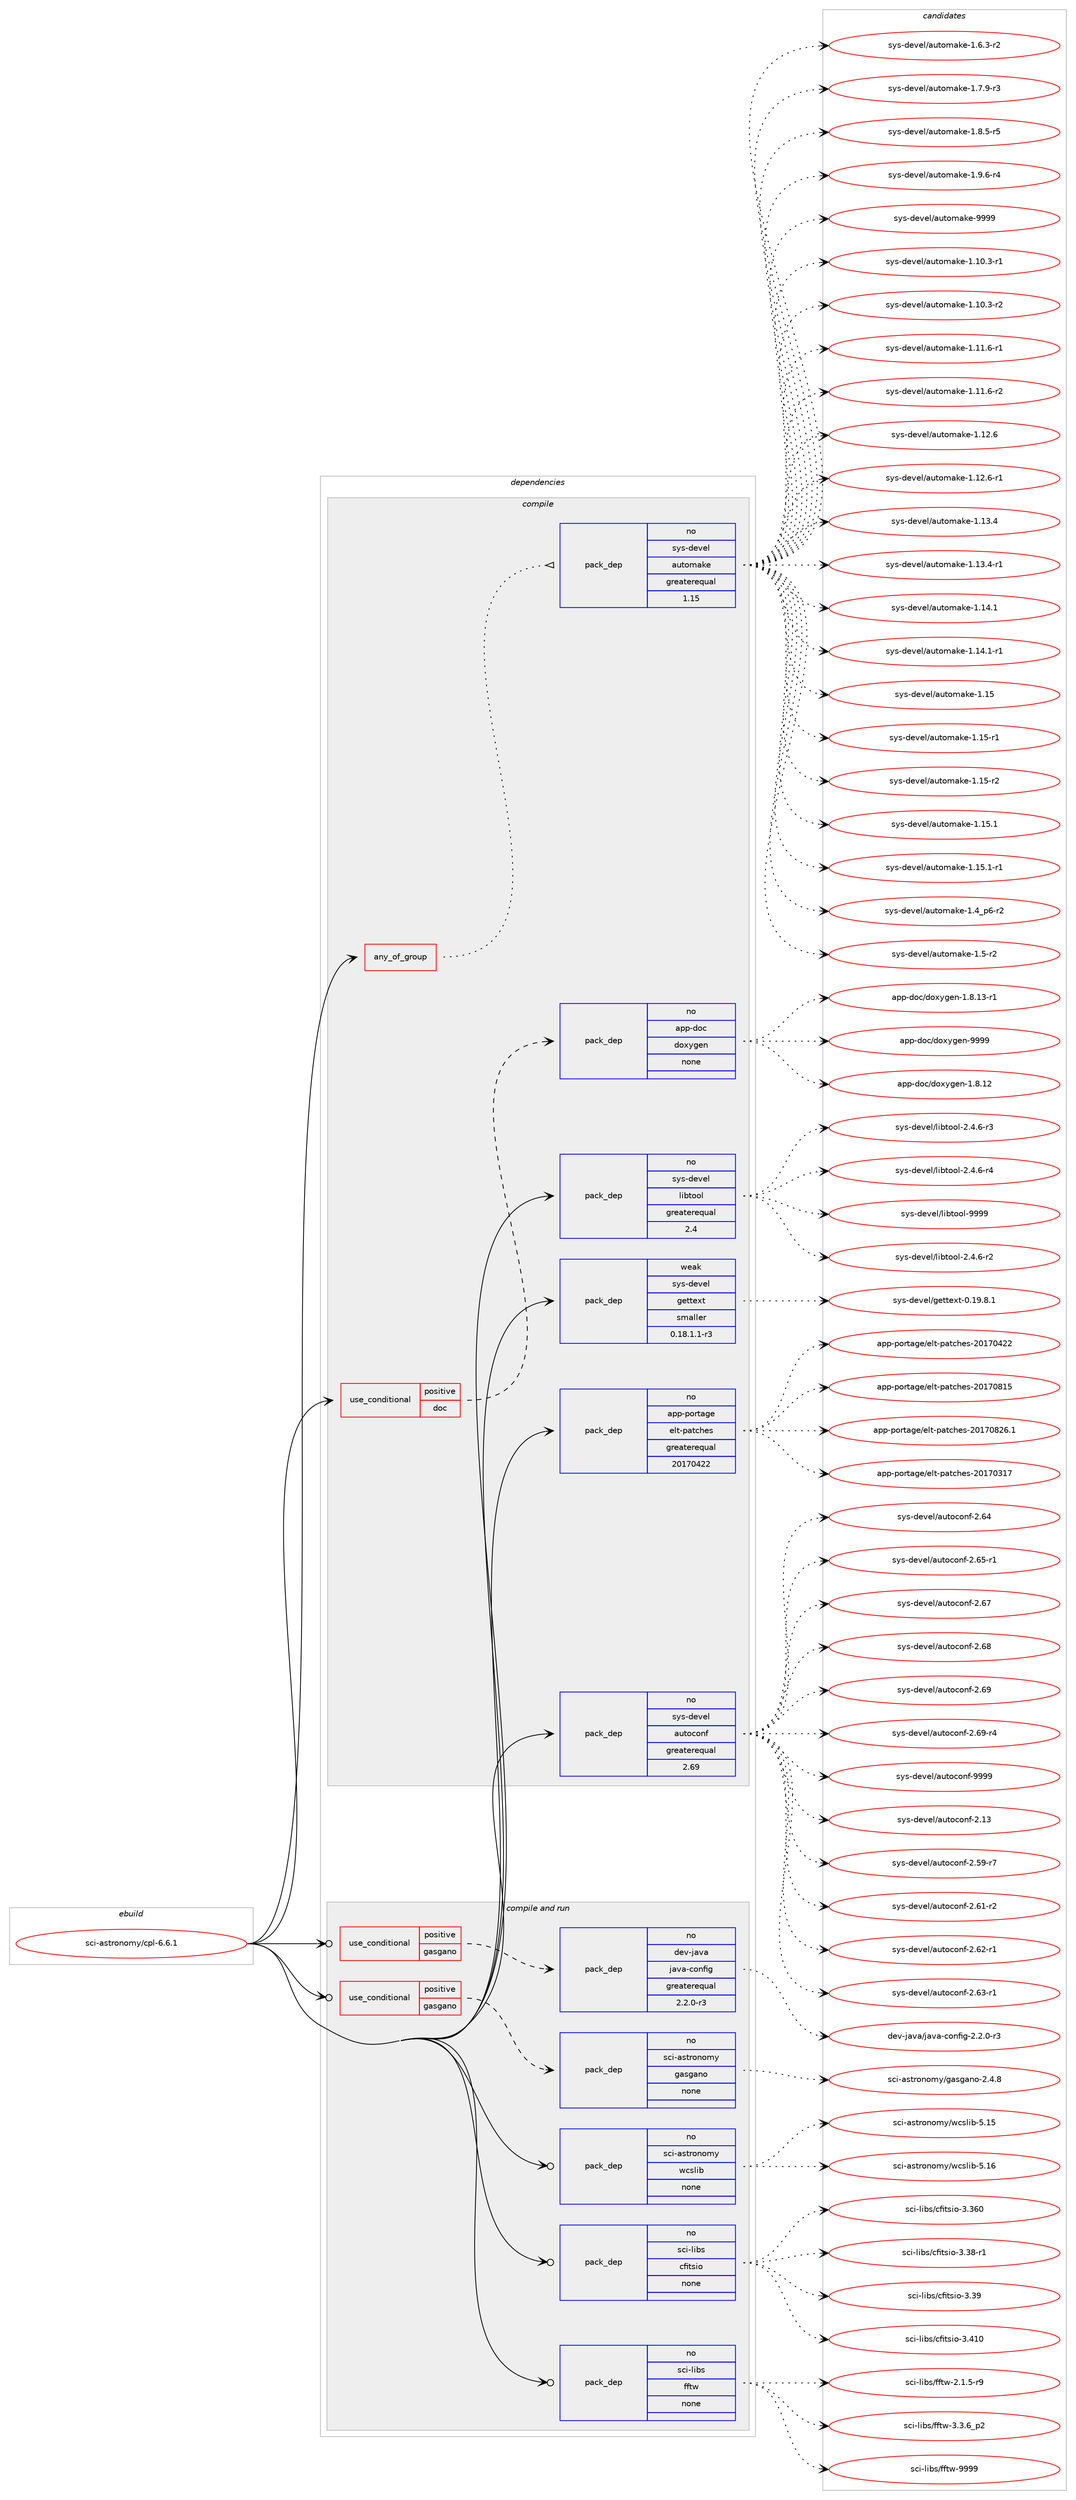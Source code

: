 digraph prolog {

# *************
# Graph options
# *************

newrank=true;
concentrate=true;
compound=true;
graph [rankdir=LR,fontname=Helvetica,fontsize=10,ranksep=1.5];#, ranksep=2.5, nodesep=0.2];
edge  [arrowhead=vee];
node  [fontname=Helvetica,fontsize=10];

# **********
# The ebuild
# **********

subgraph cluster_leftcol {
color=gray;
rank=same;
label=<<i>ebuild</i>>;
id [label="sci-astronomy/cpl-6.6.1", color=red, width=4, href="../sci-astronomy/cpl-6.6.1.svg"];
}

# ****************
# The dependencies
# ****************

subgraph cluster_midcol {
color=gray;
label=<<i>dependencies</i>>;
subgraph cluster_compile {
fillcolor="#eeeeee";
style=filled;
label=<<i>compile</i>>;
subgraph any7412 {
dependency443550 [label=<<TABLE BORDER="0" CELLBORDER="1" CELLSPACING="0" CELLPADDING="4"><TR><TD CELLPADDING="10">any_of_group</TD></TR></TABLE>>, shape=none, color=red];subgraph pack326763 {
dependency443551 [label=<<TABLE BORDER="0" CELLBORDER="1" CELLSPACING="0" CELLPADDING="4" WIDTH="220"><TR><TD ROWSPAN="6" CELLPADDING="30">pack_dep</TD></TR><TR><TD WIDTH="110">no</TD></TR><TR><TD>sys-devel</TD></TR><TR><TD>automake</TD></TR><TR><TD>greaterequal</TD></TR><TR><TD>1.15</TD></TR></TABLE>>, shape=none, color=blue];
}
dependency443550:e -> dependency443551:w [weight=20,style="dotted",arrowhead="oinv"];
}
id:e -> dependency443550:w [weight=20,style="solid",arrowhead="vee"];
subgraph cond109136 {
dependency443552 [label=<<TABLE BORDER="0" CELLBORDER="1" CELLSPACING="0" CELLPADDING="4"><TR><TD ROWSPAN="3" CELLPADDING="10">use_conditional</TD></TR><TR><TD>positive</TD></TR><TR><TD>doc</TD></TR></TABLE>>, shape=none, color=red];
subgraph pack326764 {
dependency443553 [label=<<TABLE BORDER="0" CELLBORDER="1" CELLSPACING="0" CELLPADDING="4" WIDTH="220"><TR><TD ROWSPAN="6" CELLPADDING="30">pack_dep</TD></TR><TR><TD WIDTH="110">no</TD></TR><TR><TD>app-doc</TD></TR><TR><TD>doxygen</TD></TR><TR><TD>none</TD></TR><TR><TD></TD></TR></TABLE>>, shape=none, color=blue];
}
dependency443552:e -> dependency443553:w [weight=20,style="dashed",arrowhead="vee"];
}
id:e -> dependency443552:w [weight=20,style="solid",arrowhead="vee"];
subgraph pack326765 {
dependency443554 [label=<<TABLE BORDER="0" CELLBORDER="1" CELLSPACING="0" CELLPADDING="4" WIDTH="220"><TR><TD ROWSPAN="6" CELLPADDING="30">pack_dep</TD></TR><TR><TD WIDTH="110">no</TD></TR><TR><TD>app-portage</TD></TR><TR><TD>elt-patches</TD></TR><TR><TD>greaterequal</TD></TR><TR><TD>20170422</TD></TR></TABLE>>, shape=none, color=blue];
}
id:e -> dependency443554:w [weight=20,style="solid",arrowhead="vee"];
subgraph pack326766 {
dependency443555 [label=<<TABLE BORDER="0" CELLBORDER="1" CELLSPACING="0" CELLPADDING="4" WIDTH="220"><TR><TD ROWSPAN="6" CELLPADDING="30">pack_dep</TD></TR><TR><TD WIDTH="110">no</TD></TR><TR><TD>sys-devel</TD></TR><TR><TD>autoconf</TD></TR><TR><TD>greaterequal</TD></TR><TR><TD>2.69</TD></TR></TABLE>>, shape=none, color=blue];
}
id:e -> dependency443555:w [weight=20,style="solid",arrowhead="vee"];
subgraph pack326767 {
dependency443556 [label=<<TABLE BORDER="0" CELLBORDER="1" CELLSPACING="0" CELLPADDING="4" WIDTH="220"><TR><TD ROWSPAN="6" CELLPADDING="30">pack_dep</TD></TR><TR><TD WIDTH="110">no</TD></TR><TR><TD>sys-devel</TD></TR><TR><TD>libtool</TD></TR><TR><TD>greaterequal</TD></TR><TR><TD>2.4</TD></TR></TABLE>>, shape=none, color=blue];
}
id:e -> dependency443556:w [weight=20,style="solid",arrowhead="vee"];
subgraph pack326768 {
dependency443557 [label=<<TABLE BORDER="0" CELLBORDER="1" CELLSPACING="0" CELLPADDING="4" WIDTH="220"><TR><TD ROWSPAN="6" CELLPADDING="30">pack_dep</TD></TR><TR><TD WIDTH="110">weak</TD></TR><TR><TD>sys-devel</TD></TR><TR><TD>gettext</TD></TR><TR><TD>smaller</TD></TR><TR><TD>0.18.1.1-r3</TD></TR></TABLE>>, shape=none, color=blue];
}
id:e -> dependency443557:w [weight=20,style="solid",arrowhead="vee"];
}
subgraph cluster_compileandrun {
fillcolor="#eeeeee";
style=filled;
label=<<i>compile and run</i>>;
subgraph cond109137 {
dependency443558 [label=<<TABLE BORDER="0" CELLBORDER="1" CELLSPACING="0" CELLPADDING="4"><TR><TD ROWSPAN="3" CELLPADDING="10">use_conditional</TD></TR><TR><TD>positive</TD></TR><TR><TD>gasgano</TD></TR></TABLE>>, shape=none, color=red];
subgraph pack326769 {
dependency443559 [label=<<TABLE BORDER="0" CELLBORDER="1" CELLSPACING="0" CELLPADDING="4" WIDTH="220"><TR><TD ROWSPAN="6" CELLPADDING="30">pack_dep</TD></TR><TR><TD WIDTH="110">no</TD></TR><TR><TD>dev-java</TD></TR><TR><TD>java-config</TD></TR><TR><TD>greaterequal</TD></TR><TR><TD>2.2.0-r3</TD></TR></TABLE>>, shape=none, color=blue];
}
dependency443558:e -> dependency443559:w [weight=20,style="dashed",arrowhead="vee"];
}
id:e -> dependency443558:w [weight=20,style="solid",arrowhead="odotvee"];
subgraph cond109138 {
dependency443560 [label=<<TABLE BORDER="0" CELLBORDER="1" CELLSPACING="0" CELLPADDING="4"><TR><TD ROWSPAN="3" CELLPADDING="10">use_conditional</TD></TR><TR><TD>positive</TD></TR><TR><TD>gasgano</TD></TR></TABLE>>, shape=none, color=red];
subgraph pack326770 {
dependency443561 [label=<<TABLE BORDER="0" CELLBORDER="1" CELLSPACING="0" CELLPADDING="4" WIDTH="220"><TR><TD ROWSPAN="6" CELLPADDING="30">pack_dep</TD></TR><TR><TD WIDTH="110">no</TD></TR><TR><TD>sci-astronomy</TD></TR><TR><TD>gasgano</TD></TR><TR><TD>none</TD></TR><TR><TD></TD></TR></TABLE>>, shape=none, color=blue];
}
dependency443560:e -> dependency443561:w [weight=20,style="dashed",arrowhead="vee"];
}
id:e -> dependency443560:w [weight=20,style="solid",arrowhead="odotvee"];
subgraph pack326771 {
dependency443562 [label=<<TABLE BORDER="0" CELLBORDER="1" CELLSPACING="0" CELLPADDING="4" WIDTH="220"><TR><TD ROWSPAN="6" CELLPADDING="30">pack_dep</TD></TR><TR><TD WIDTH="110">no</TD></TR><TR><TD>sci-astronomy</TD></TR><TR><TD>wcslib</TD></TR><TR><TD>none</TD></TR><TR><TD></TD></TR></TABLE>>, shape=none, color=blue];
}
id:e -> dependency443562:w [weight=20,style="solid",arrowhead="odotvee"];
subgraph pack326772 {
dependency443563 [label=<<TABLE BORDER="0" CELLBORDER="1" CELLSPACING="0" CELLPADDING="4" WIDTH="220"><TR><TD ROWSPAN="6" CELLPADDING="30">pack_dep</TD></TR><TR><TD WIDTH="110">no</TD></TR><TR><TD>sci-libs</TD></TR><TR><TD>cfitsio</TD></TR><TR><TD>none</TD></TR><TR><TD></TD></TR></TABLE>>, shape=none, color=blue];
}
id:e -> dependency443563:w [weight=20,style="solid",arrowhead="odotvee"];
subgraph pack326773 {
dependency443564 [label=<<TABLE BORDER="0" CELLBORDER="1" CELLSPACING="0" CELLPADDING="4" WIDTH="220"><TR><TD ROWSPAN="6" CELLPADDING="30">pack_dep</TD></TR><TR><TD WIDTH="110">no</TD></TR><TR><TD>sci-libs</TD></TR><TR><TD>fftw</TD></TR><TR><TD>none</TD></TR><TR><TD></TD></TR></TABLE>>, shape=none, color=blue];
}
id:e -> dependency443564:w [weight=20,style="solid",arrowhead="odotvee"];
}
subgraph cluster_run {
fillcolor="#eeeeee";
style=filled;
label=<<i>run</i>>;
}
}

# **************
# The candidates
# **************

subgraph cluster_choices {
rank=same;
color=gray;
label=<<i>candidates</i>>;

subgraph choice326763 {
color=black;
nodesep=1;
choice11512111545100101118101108479711711611110997107101454946494846514511449 [label="sys-devel/automake-1.10.3-r1", color=red, width=4,href="../sys-devel/automake-1.10.3-r1.svg"];
choice11512111545100101118101108479711711611110997107101454946494846514511450 [label="sys-devel/automake-1.10.3-r2", color=red, width=4,href="../sys-devel/automake-1.10.3-r2.svg"];
choice11512111545100101118101108479711711611110997107101454946494946544511449 [label="sys-devel/automake-1.11.6-r1", color=red, width=4,href="../sys-devel/automake-1.11.6-r1.svg"];
choice11512111545100101118101108479711711611110997107101454946494946544511450 [label="sys-devel/automake-1.11.6-r2", color=red, width=4,href="../sys-devel/automake-1.11.6-r2.svg"];
choice1151211154510010111810110847971171161111099710710145494649504654 [label="sys-devel/automake-1.12.6", color=red, width=4,href="../sys-devel/automake-1.12.6.svg"];
choice11512111545100101118101108479711711611110997107101454946495046544511449 [label="sys-devel/automake-1.12.6-r1", color=red, width=4,href="../sys-devel/automake-1.12.6-r1.svg"];
choice1151211154510010111810110847971171161111099710710145494649514652 [label="sys-devel/automake-1.13.4", color=red, width=4,href="../sys-devel/automake-1.13.4.svg"];
choice11512111545100101118101108479711711611110997107101454946495146524511449 [label="sys-devel/automake-1.13.4-r1", color=red, width=4,href="../sys-devel/automake-1.13.4-r1.svg"];
choice1151211154510010111810110847971171161111099710710145494649524649 [label="sys-devel/automake-1.14.1", color=red, width=4,href="../sys-devel/automake-1.14.1.svg"];
choice11512111545100101118101108479711711611110997107101454946495246494511449 [label="sys-devel/automake-1.14.1-r1", color=red, width=4,href="../sys-devel/automake-1.14.1-r1.svg"];
choice115121115451001011181011084797117116111109971071014549464953 [label="sys-devel/automake-1.15", color=red, width=4,href="../sys-devel/automake-1.15.svg"];
choice1151211154510010111810110847971171161111099710710145494649534511449 [label="sys-devel/automake-1.15-r1", color=red, width=4,href="../sys-devel/automake-1.15-r1.svg"];
choice1151211154510010111810110847971171161111099710710145494649534511450 [label="sys-devel/automake-1.15-r2", color=red, width=4,href="../sys-devel/automake-1.15-r2.svg"];
choice1151211154510010111810110847971171161111099710710145494649534649 [label="sys-devel/automake-1.15.1", color=red, width=4,href="../sys-devel/automake-1.15.1.svg"];
choice11512111545100101118101108479711711611110997107101454946495346494511449 [label="sys-devel/automake-1.15.1-r1", color=red, width=4,href="../sys-devel/automake-1.15.1-r1.svg"];
choice115121115451001011181011084797117116111109971071014549465295112544511450 [label="sys-devel/automake-1.4_p6-r2", color=red, width=4,href="../sys-devel/automake-1.4_p6-r2.svg"];
choice11512111545100101118101108479711711611110997107101454946534511450 [label="sys-devel/automake-1.5-r2", color=red, width=4,href="../sys-devel/automake-1.5-r2.svg"];
choice115121115451001011181011084797117116111109971071014549465446514511450 [label="sys-devel/automake-1.6.3-r2", color=red, width=4,href="../sys-devel/automake-1.6.3-r2.svg"];
choice115121115451001011181011084797117116111109971071014549465546574511451 [label="sys-devel/automake-1.7.9-r3", color=red, width=4,href="../sys-devel/automake-1.7.9-r3.svg"];
choice115121115451001011181011084797117116111109971071014549465646534511453 [label="sys-devel/automake-1.8.5-r5", color=red, width=4,href="../sys-devel/automake-1.8.5-r5.svg"];
choice115121115451001011181011084797117116111109971071014549465746544511452 [label="sys-devel/automake-1.9.6-r4", color=red, width=4,href="../sys-devel/automake-1.9.6-r4.svg"];
choice115121115451001011181011084797117116111109971071014557575757 [label="sys-devel/automake-9999", color=red, width=4,href="../sys-devel/automake-9999.svg"];
dependency443551:e -> choice11512111545100101118101108479711711611110997107101454946494846514511449:w [style=dotted,weight="100"];
dependency443551:e -> choice11512111545100101118101108479711711611110997107101454946494846514511450:w [style=dotted,weight="100"];
dependency443551:e -> choice11512111545100101118101108479711711611110997107101454946494946544511449:w [style=dotted,weight="100"];
dependency443551:e -> choice11512111545100101118101108479711711611110997107101454946494946544511450:w [style=dotted,weight="100"];
dependency443551:e -> choice1151211154510010111810110847971171161111099710710145494649504654:w [style=dotted,weight="100"];
dependency443551:e -> choice11512111545100101118101108479711711611110997107101454946495046544511449:w [style=dotted,weight="100"];
dependency443551:e -> choice1151211154510010111810110847971171161111099710710145494649514652:w [style=dotted,weight="100"];
dependency443551:e -> choice11512111545100101118101108479711711611110997107101454946495146524511449:w [style=dotted,weight="100"];
dependency443551:e -> choice1151211154510010111810110847971171161111099710710145494649524649:w [style=dotted,weight="100"];
dependency443551:e -> choice11512111545100101118101108479711711611110997107101454946495246494511449:w [style=dotted,weight="100"];
dependency443551:e -> choice115121115451001011181011084797117116111109971071014549464953:w [style=dotted,weight="100"];
dependency443551:e -> choice1151211154510010111810110847971171161111099710710145494649534511449:w [style=dotted,weight="100"];
dependency443551:e -> choice1151211154510010111810110847971171161111099710710145494649534511450:w [style=dotted,weight="100"];
dependency443551:e -> choice1151211154510010111810110847971171161111099710710145494649534649:w [style=dotted,weight="100"];
dependency443551:e -> choice11512111545100101118101108479711711611110997107101454946495346494511449:w [style=dotted,weight="100"];
dependency443551:e -> choice115121115451001011181011084797117116111109971071014549465295112544511450:w [style=dotted,weight="100"];
dependency443551:e -> choice11512111545100101118101108479711711611110997107101454946534511450:w [style=dotted,weight="100"];
dependency443551:e -> choice115121115451001011181011084797117116111109971071014549465446514511450:w [style=dotted,weight="100"];
dependency443551:e -> choice115121115451001011181011084797117116111109971071014549465546574511451:w [style=dotted,weight="100"];
dependency443551:e -> choice115121115451001011181011084797117116111109971071014549465646534511453:w [style=dotted,weight="100"];
dependency443551:e -> choice115121115451001011181011084797117116111109971071014549465746544511452:w [style=dotted,weight="100"];
dependency443551:e -> choice115121115451001011181011084797117116111109971071014557575757:w [style=dotted,weight="100"];
}
subgraph choice326764 {
color=black;
nodesep=1;
choice9711211245100111994710011112012110310111045494656464950 [label="app-doc/doxygen-1.8.12", color=red, width=4,href="../app-doc/doxygen-1.8.12.svg"];
choice97112112451001119947100111120121103101110454946564649514511449 [label="app-doc/doxygen-1.8.13-r1", color=red, width=4,href="../app-doc/doxygen-1.8.13-r1.svg"];
choice971121124510011199471001111201211031011104557575757 [label="app-doc/doxygen-9999", color=red, width=4,href="../app-doc/doxygen-9999.svg"];
dependency443553:e -> choice9711211245100111994710011112012110310111045494656464950:w [style=dotted,weight="100"];
dependency443553:e -> choice97112112451001119947100111120121103101110454946564649514511449:w [style=dotted,weight="100"];
dependency443553:e -> choice971121124510011199471001111201211031011104557575757:w [style=dotted,weight="100"];
}
subgraph choice326765 {
color=black;
nodesep=1;
choice97112112451121111141169710310147101108116451129711699104101115455048495548514955 [label="app-portage/elt-patches-20170317", color=red, width=4,href="../app-portage/elt-patches-20170317.svg"];
choice97112112451121111141169710310147101108116451129711699104101115455048495548525050 [label="app-portage/elt-patches-20170422", color=red, width=4,href="../app-portage/elt-patches-20170422.svg"];
choice97112112451121111141169710310147101108116451129711699104101115455048495548564953 [label="app-portage/elt-patches-20170815", color=red, width=4,href="../app-portage/elt-patches-20170815.svg"];
choice971121124511211111411697103101471011081164511297116991041011154550484955485650544649 [label="app-portage/elt-patches-20170826.1", color=red, width=4,href="../app-portage/elt-patches-20170826.1.svg"];
dependency443554:e -> choice97112112451121111141169710310147101108116451129711699104101115455048495548514955:w [style=dotted,weight="100"];
dependency443554:e -> choice97112112451121111141169710310147101108116451129711699104101115455048495548525050:w [style=dotted,weight="100"];
dependency443554:e -> choice97112112451121111141169710310147101108116451129711699104101115455048495548564953:w [style=dotted,weight="100"];
dependency443554:e -> choice971121124511211111411697103101471011081164511297116991041011154550484955485650544649:w [style=dotted,weight="100"];
}
subgraph choice326766 {
color=black;
nodesep=1;
choice115121115451001011181011084797117116111991111101024550464951 [label="sys-devel/autoconf-2.13", color=red, width=4,href="../sys-devel/autoconf-2.13.svg"];
choice1151211154510010111810110847971171161119911111010245504653574511455 [label="sys-devel/autoconf-2.59-r7", color=red, width=4,href="../sys-devel/autoconf-2.59-r7.svg"];
choice1151211154510010111810110847971171161119911111010245504654494511450 [label="sys-devel/autoconf-2.61-r2", color=red, width=4,href="../sys-devel/autoconf-2.61-r2.svg"];
choice1151211154510010111810110847971171161119911111010245504654504511449 [label="sys-devel/autoconf-2.62-r1", color=red, width=4,href="../sys-devel/autoconf-2.62-r1.svg"];
choice1151211154510010111810110847971171161119911111010245504654514511449 [label="sys-devel/autoconf-2.63-r1", color=red, width=4,href="../sys-devel/autoconf-2.63-r1.svg"];
choice115121115451001011181011084797117116111991111101024550465452 [label="sys-devel/autoconf-2.64", color=red, width=4,href="../sys-devel/autoconf-2.64.svg"];
choice1151211154510010111810110847971171161119911111010245504654534511449 [label="sys-devel/autoconf-2.65-r1", color=red, width=4,href="../sys-devel/autoconf-2.65-r1.svg"];
choice115121115451001011181011084797117116111991111101024550465455 [label="sys-devel/autoconf-2.67", color=red, width=4,href="../sys-devel/autoconf-2.67.svg"];
choice115121115451001011181011084797117116111991111101024550465456 [label="sys-devel/autoconf-2.68", color=red, width=4,href="../sys-devel/autoconf-2.68.svg"];
choice115121115451001011181011084797117116111991111101024550465457 [label="sys-devel/autoconf-2.69", color=red, width=4,href="../sys-devel/autoconf-2.69.svg"];
choice1151211154510010111810110847971171161119911111010245504654574511452 [label="sys-devel/autoconf-2.69-r4", color=red, width=4,href="../sys-devel/autoconf-2.69-r4.svg"];
choice115121115451001011181011084797117116111991111101024557575757 [label="sys-devel/autoconf-9999", color=red, width=4,href="../sys-devel/autoconf-9999.svg"];
dependency443555:e -> choice115121115451001011181011084797117116111991111101024550464951:w [style=dotted,weight="100"];
dependency443555:e -> choice1151211154510010111810110847971171161119911111010245504653574511455:w [style=dotted,weight="100"];
dependency443555:e -> choice1151211154510010111810110847971171161119911111010245504654494511450:w [style=dotted,weight="100"];
dependency443555:e -> choice1151211154510010111810110847971171161119911111010245504654504511449:w [style=dotted,weight="100"];
dependency443555:e -> choice1151211154510010111810110847971171161119911111010245504654514511449:w [style=dotted,weight="100"];
dependency443555:e -> choice115121115451001011181011084797117116111991111101024550465452:w [style=dotted,weight="100"];
dependency443555:e -> choice1151211154510010111810110847971171161119911111010245504654534511449:w [style=dotted,weight="100"];
dependency443555:e -> choice115121115451001011181011084797117116111991111101024550465455:w [style=dotted,weight="100"];
dependency443555:e -> choice115121115451001011181011084797117116111991111101024550465456:w [style=dotted,weight="100"];
dependency443555:e -> choice115121115451001011181011084797117116111991111101024550465457:w [style=dotted,weight="100"];
dependency443555:e -> choice1151211154510010111810110847971171161119911111010245504654574511452:w [style=dotted,weight="100"];
dependency443555:e -> choice115121115451001011181011084797117116111991111101024557575757:w [style=dotted,weight="100"];
}
subgraph choice326767 {
color=black;
nodesep=1;
choice1151211154510010111810110847108105981161111111084550465246544511450 [label="sys-devel/libtool-2.4.6-r2", color=red, width=4,href="../sys-devel/libtool-2.4.6-r2.svg"];
choice1151211154510010111810110847108105981161111111084550465246544511451 [label="sys-devel/libtool-2.4.6-r3", color=red, width=4,href="../sys-devel/libtool-2.4.6-r3.svg"];
choice1151211154510010111810110847108105981161111111084550465246544511452 [label="sys-devel/libtool-2.4.6-r4", color=red, width=4,href="../sys-devel/libtool-2.4.6-r4.svg"];
choice1151211154510010111810110847108105981161111111084557575757 [label="sys-devel/libtool-9999", color=red, width=4,href="../sys-devel/libtool-9999.svg"];
dependency443556:e -> choice1151211154510010111810110847108105981161111111084550465246544511450:w [style=dotted,weight="100"];
dependency443556:e -> choice1151211154510010111810110847108105981161111111084550465246544511451:w [style=dotted,weight="100"];
dependency443556:e -> choice1151211154510010111810110847108105981161111111084550465246544511452:w [style=dotted,weight="100"];
dependency443556:e -> choice1151211154510010111810110847108105981161111111084557575757:w [style=dotted,weight="100"];
}
subgraph choice326768 {
color=black;
nodesep=1;
choice1151211154510010111810110847103101116116101120116454846495746564649 [label="sys-devel/gettext-0.19.8.1", color=red, width=4,href="../sys-devel/gettext-0.19.8.1.svg"];
dependency443557:e -> choice1151211154510010111810110847103101116116101120116454846495746564649:w [style=dotted,weight="100"];
}
subgraph choice326769 {
color=black;
nodesep=1;
choice10010111845106971189747106971189745991111101021051034550465046484511451 [label="dev-java/java-config-2.2.0-r3", color=red, width=4,href="../dev-java/java-config-2.2.0-r3.svg"];
dependency443559:e -> choice10010111845106971189747106971189745991111101021051034550465046484511451:w [style=dotted,weight="100"];
}
subgraph choice326770 {
color=black;
nodesep=1;
choice115991054597115116114111110111109121471039711510397110111455046524656 [label="sci-astronomy/gasgano-2.4.8", color=red, width=4,href="../sci-astronomy/gasgano-2.4.8.svg"];
dependency443561:e -> choice115991054597115116114111110111109121471039711510397110111455046524656:w [style=dotted,weight="100"];
}
subgraph choice326771 {
color=black;
nodesep=1;
choice1159910545971151161141111101111091214711999115108105984553464953 [label="sci-astronomy/wcslib-5.15", color=red, width=4,href="../sci-astronomy/wcslib-5.15.svg"];
choice1159910545971151161141111101111091214711999115108105984553464954 [label="sci-astronomy/wcslib-5.16", color=red, width=4,href="../sci-astronomy/wcslib-5.16.svg"];
dependency443562:e -> choice1159910545971151161141111101111091214711999115108105984553464953:w [style=dotted,weight="100"];
dependency443562:e -> choice1159910545971151161141111101111091214711999115108105984553464954:w [style=dotted,weight="100"];
}
subgraph choice326772 {
color=black;
nodesep=1;
choice1159910545108105981154799102105116115105111455146515448 [label="sci-libs/cfitsio-3.360", color=red, width=4,href="../sci-libs/cfitsio-3.360.svg"];
choice115991054510810598115479910210511611510511145514651564511449 [label="sci-libs/cfitsio-3.38-r1", color=red, width=4,href="../sci-libs/cfitsio-3.38-r1.svg"];
choice11599105451081059811547991021051161151051114551465157 [label="sci-libs/cfitsio-3.39", color=red, width=4,href="../sci-libs/cfitsio-3.39.svg"];
choice1159910545108105981154799102105116115105111455146524948 [label="sci-libs/cfitsio-3.410", color=red, width=4,href="../sci-libs/cfitsio-3.410.svg"];
dependency443563:e -> choice1159910545108105981154799102105116115105111455146515448:w [style=dotted,weight="100"];
dependency443563:e -> choice115991054510810598115479910210511611510511145514651564511449:w [style=dotted,weight="100"];
dependency443563:e -> choice11599105451081059811547991021051161151051114551465157:w [style=dotted,weight="100"];
dependency443563:e -> choice1159910545108105981154799102105116115105111455146524948:w [style=dotted,weight="100"];
}
subgraph choice326773 {
color=black;
nodesep=1;
choice115991054510810598115471021021161194550464946534511457 [label="sci-libs/fftw-2.1.5-r9", color=red, width=4,href="../sci-libs/fftw-2.1.5-r9.svg"];
choice115991054510810598115471021021161194551465146549511250 [label="sci-libs/fftw-3.3.6_p2", color=red, width=4,href="../sci-libs/fftw-3.3.6_p2.svg"];
choice115991054510810598115471021021161194557575757 [label="sci-libs/fftw-9999", color=red, width=4,href="../sci-libs/fftw-9999.svg"];
dependency443564:e -> choice115991054510810598115471021021161194550464946534511457:w [style=dotted,weight="100"];
dependency443564:e -> choice115991054510810598115471021021161194551465146549511250:w [style=dotted,weight="100"];
dependency443564:e -> choice115991054510810598115471021021161194557575757:w [style=dotted,weight="100"];
}
}

}
